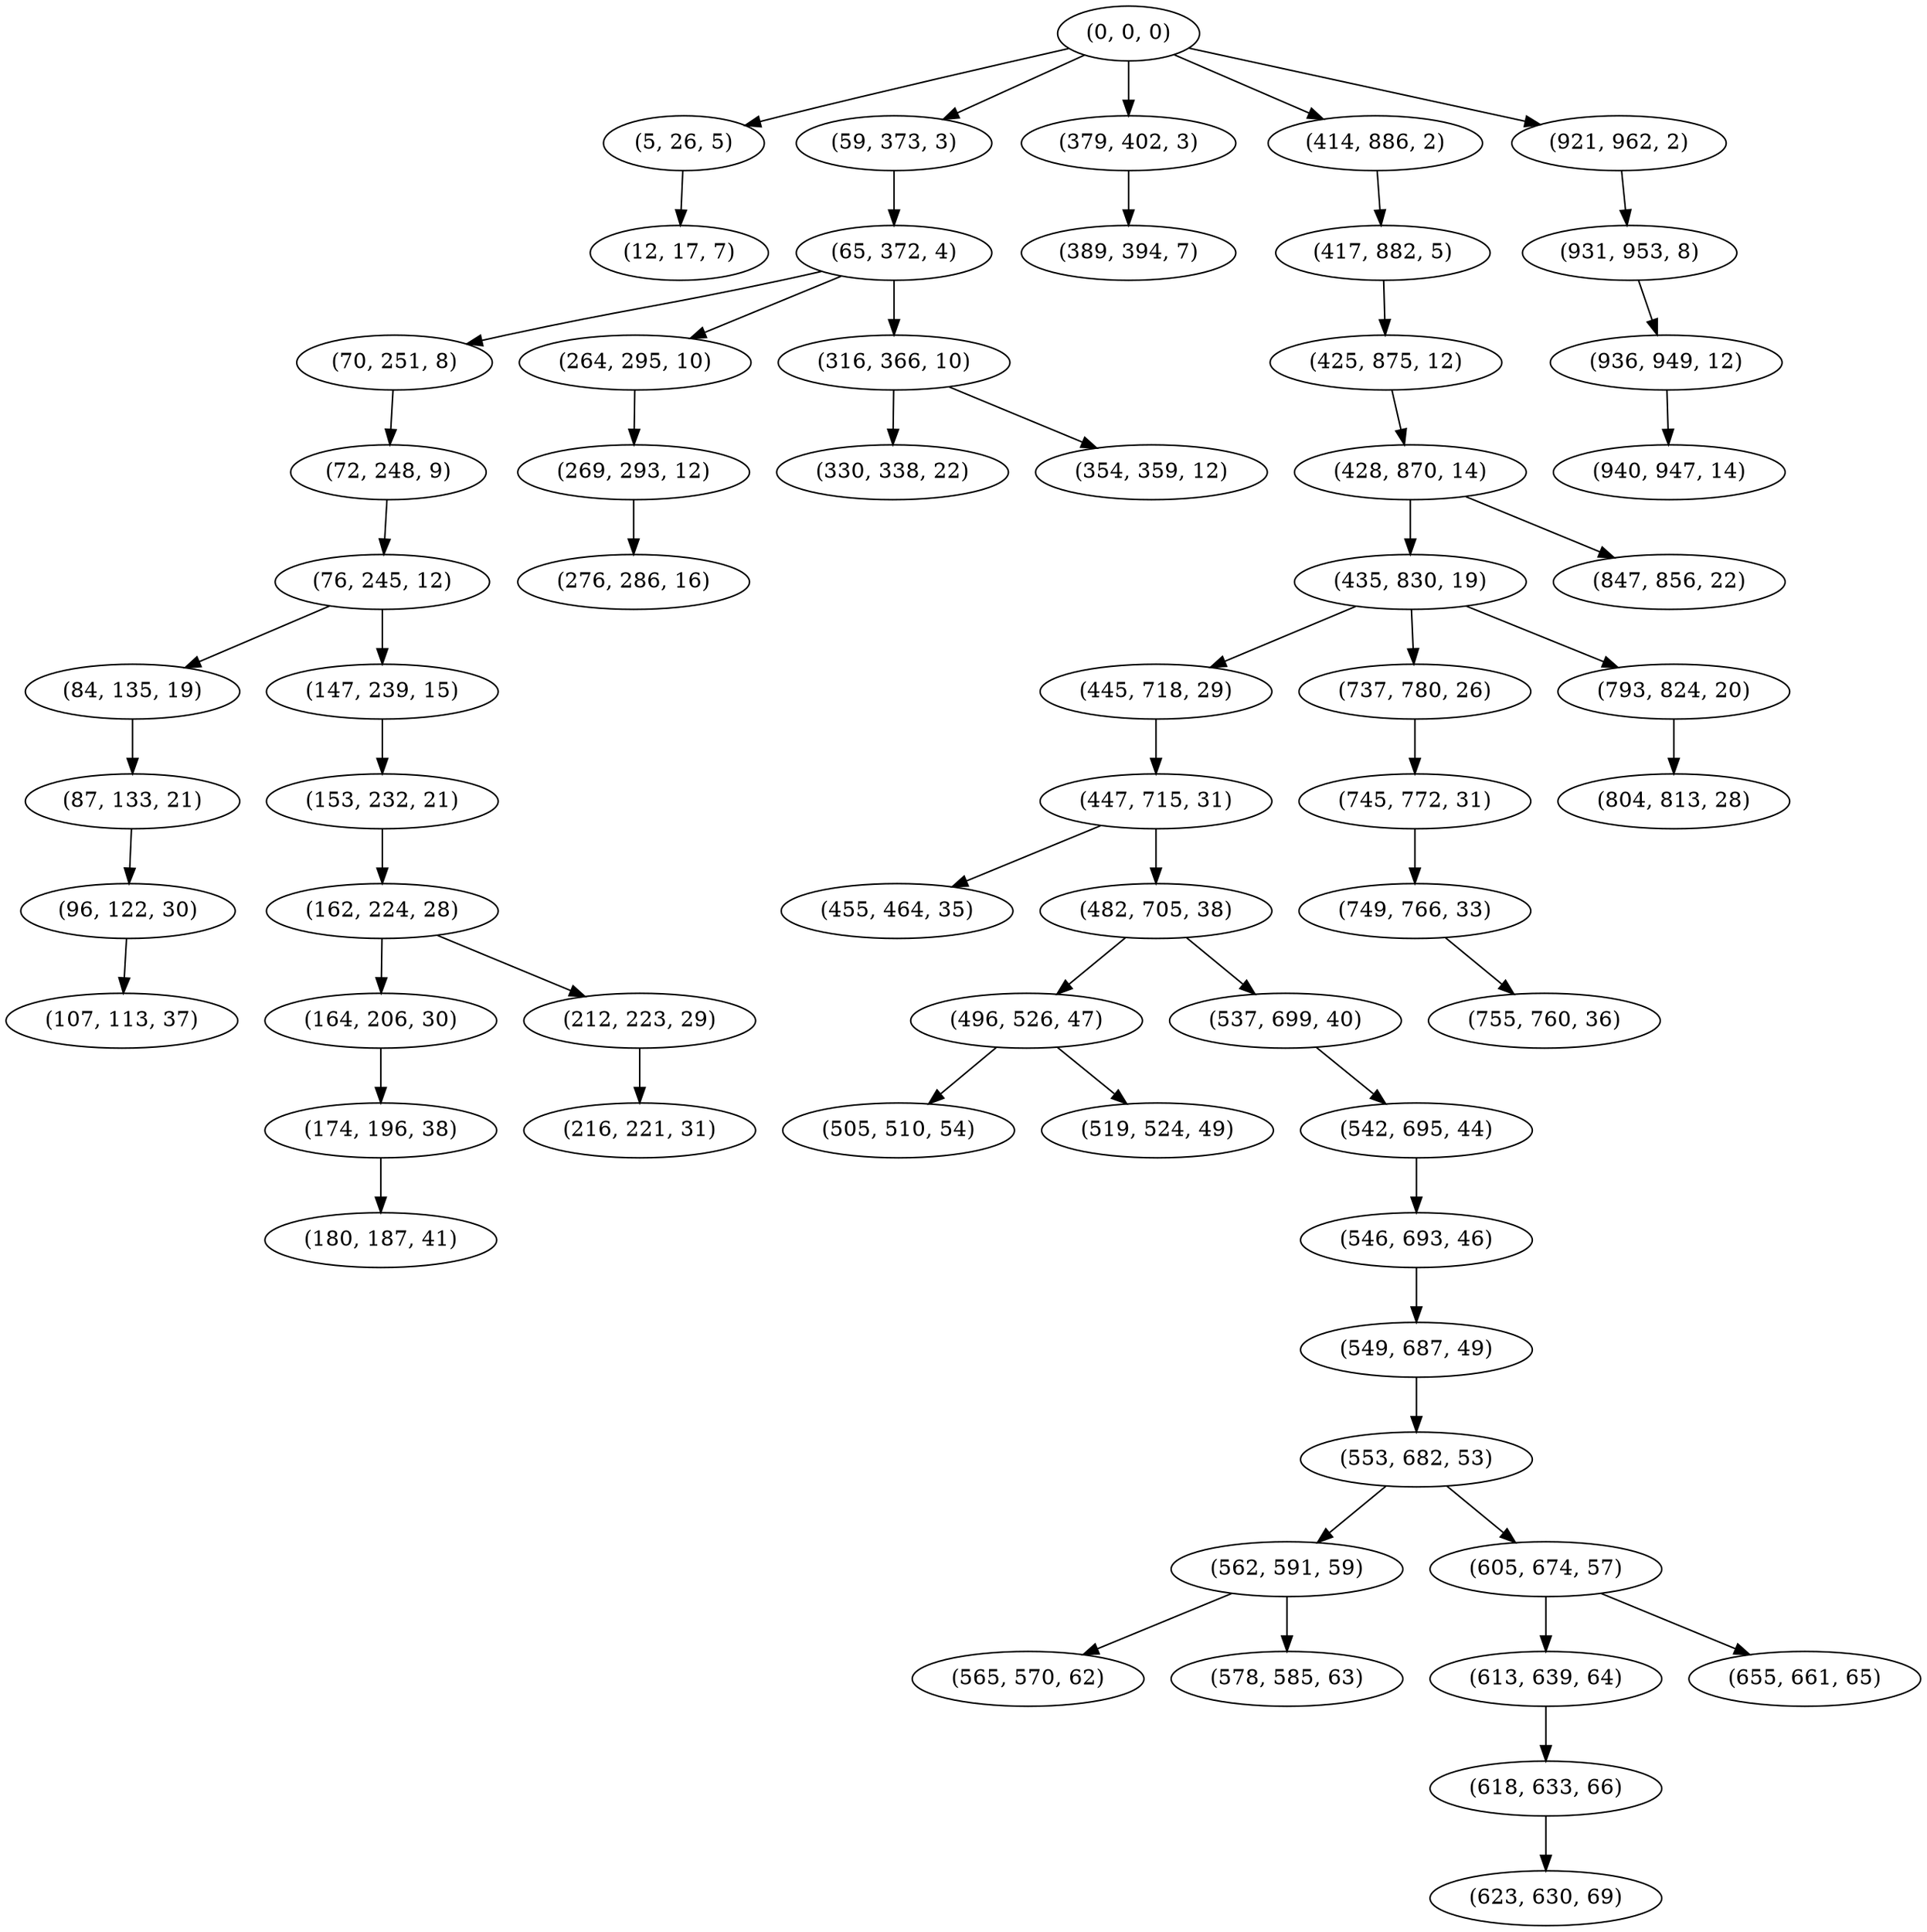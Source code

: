 digraph tree {
    "(0, 0, 0)";
    "(5, 26, 5)";
    "(12, 17, 7)";
    "(59, 373, 3)";
    "(65, 372, 4)";
    "(70, 251, 8)";
    "(72, 248, 9)";
    "(76, 245, 12)";
    "(84, 135, 19)";
    "(87, 133, 21)";
    "(96, 122, 30)";
    "(107, 113, 37)";
    "(147, 239, 15)";
    "(153, 232, 21)";
    "(162, 224, 28)";
    "(164, 206, 30)";
    "(174, 196, 38)";
    "(180, 187, 41)";
    "(212, 223, 29)";
    "(216, 221, 31)";
    "(264, 295, 10)";
    "(269, 293, 12)";
    "(276, 286, 16)";
    "(316, 366, 10)";
    "(330, 338, 22)";
    "(354, 359, 12)";
    "(379, 402, 3)";
    "(389, 394, 7)";
    "(414, 886, 2)";
    "(417, 882, 5)";
    "(425, 875, 12)";
    "(428, 870, 14)";
    "(435, 830, 19)";
    "(445, 718, 29)";
    "(447, 715, 31)";
    "(455, 464, 35)";
    "(482, 705, 38)";
    "(496, 526, 47)";
    "(505, 510, 54)";
    "(519, 524, 49)";
    "(537, 699, 40)";
    "(542, 695, 44)";
    "(546, 693, 46)";
    "(549, 687, 49)";
    "(553, 682, 53)";
    "(562, 591, 59)";
    "(565, 570, 62)";
    "(578, 585, 63)";
    "(605, 674, 57)";
    "(613, 639, 64)";
    "(618, 633, 66)";
    "(623, 630, 69)";
    "(655, 661, 65)";
    "(737, 780, 26)";
    "(745, 772, 31)";
    "(749, 766, 33)";
    "(755, 760, 36)";
    "(793, 824, 20)";
    "(804, 813, 28)";
    "(847, 856, 22)";
    "(921, 962, 2)";
    "(931, 953, 8)";
    "(936, 949, 12)";
    "(940, 947, 14)";
    "(0, 0, 0)" -> "(5, 26, 5)";
    "(0, 0, 0)" -> "(59, 373, 3)";
    "(0, 0, 0)" -> "(379, 402, 3)";
    "(0, 0, 0)" -> "(414, 886, 2)";
    "(0, 0, 0)" -> "(921, 962, 2)";
    "(5, 26, 5)" -> "(12, 17, 7)";
    "(59, 373, 3)" -> "(65, 372, 4)";
    "(65, 372, 4)" -> "(70, 251, 8)";
    "(65, 372, 4)" -> "(264, 295, 10)";
    "(65, 372, 4)" -> "(316, 366, 10)";
    "(70, 251, 8)" -> "(72, 248, 9)";
    "(72, 248, 9)" -> "(76, 245, 12)";
    "(76, 245, 12)" -> "(84, 135, 19)";
    "(76, 245, 12)" -> "(147, 239, 15)";
    "(84, 135, 19)" -> "(87, 133, 21)";
    "(87, 133, 21)" -> "(96, 122, 30)";
    "(96, 122, 30)" -> "(107, 113, 37)";
    "(147, 239, 15)" -> "(153, 232, 21)";
    "(153, 232, 21)" -> "(162, 224, 28)";
    "(162, 224, 28)" -> "(164, 206, 30)";
    "(162, 224, 28)" -> "(212, 223, 29)";
    "(164, 206, 30)" -> "(174, 196, 38)";
    "(174, 196, 38)" -> "(180, 187, 41)";
    "(212, 223, 29)" -> "(216, 221, 31)";
    "(264, 295, 10)" -> "(269, 293, 12)";
    "(269, 293, 12)" -> "(276, 286, 16)";
    "(316, 366, 10)" -> "(330, 338, 22)";
    "(316, 366, 10)" -> "(354, 359, 12)";
    "(379, 402, 3)" -> "(389, 394, 7)";
    "(414, 886, 2)" -> "(417, 882, 5)";
    "(417, 882, 5)" -> "(425, 875, 12)";
    "(425, 875, 12)" -> "(428, 870, 14)";
    "(428, 870, 14)" -> "(435, 830, 19)";
    "(428, 870, 14)" -> "(847, 856, 22)";
    "(435, 830, 19)" -> "(445, 718, 29)";
    "(435, 830, 19)" -> "(737, 780, 26)";
    "(435, 830, 19)" -> "(793, 824, 20)";
    "(445, 718, 29)" -> "(447, 715, 31)";
    "(447, 715, 31)" -> "(455, 464, 35)";
    "(447, 715, 31)" -> "(482, 705, 38)";
    "(482, 705, 38)" -> "(496, 526, 47)";
    "(482, 705, 38)" -> "(537, 699, 40)";
    "(496, 526, 47)" -> "(505, 510, 54)";
    "(496, 526, 47)" -> "(519, 524, 49)";
    "(537, 699, 40)" -> "(542, 695, 44)";
    "(542, 695, 44)" -> "(546, 693, 46)";
    "(546, 693, 46)" -> "(549, 687, 49)";
    "(549, 687, 49)" -> "(553, 682, 53)";
    "(553, 682, 53)" -> "(562, 591, 59)";
    "(553, 682, 53)" -> "(605, 674, 57)";
    "(562, 591, 59)" -> "(565, 570, 62)";
    "(562, 591, 59)" -> "(578, 585, 63)";
    "(605, 674, 57)" -> "(613, 639, 64)";
    "(605, 674, 57)" -> "(655, 661, 65)";
    "(613, 639, 64)" -> "(618, 633, 66)";
    "(618, 633, 66)" -> "(623, 630, 69)";
    "(737, 780, 26)" -> "(745, 772, 31)";
    "(745, 772, 31)" -> "(749, 766, 33)";
    "(749, 766, 33)" -> "(755, 760, 36)";
    "(793, 824, 20)" -> "(804, 813, 28)";
    "(921, 962, 2)" -> "(931, 953, 8)";
    "(931, 953, 8)" -> "(936, 949, 12)";
    "(936, 949, 12)" -> "(940, 947, 14)";
}
